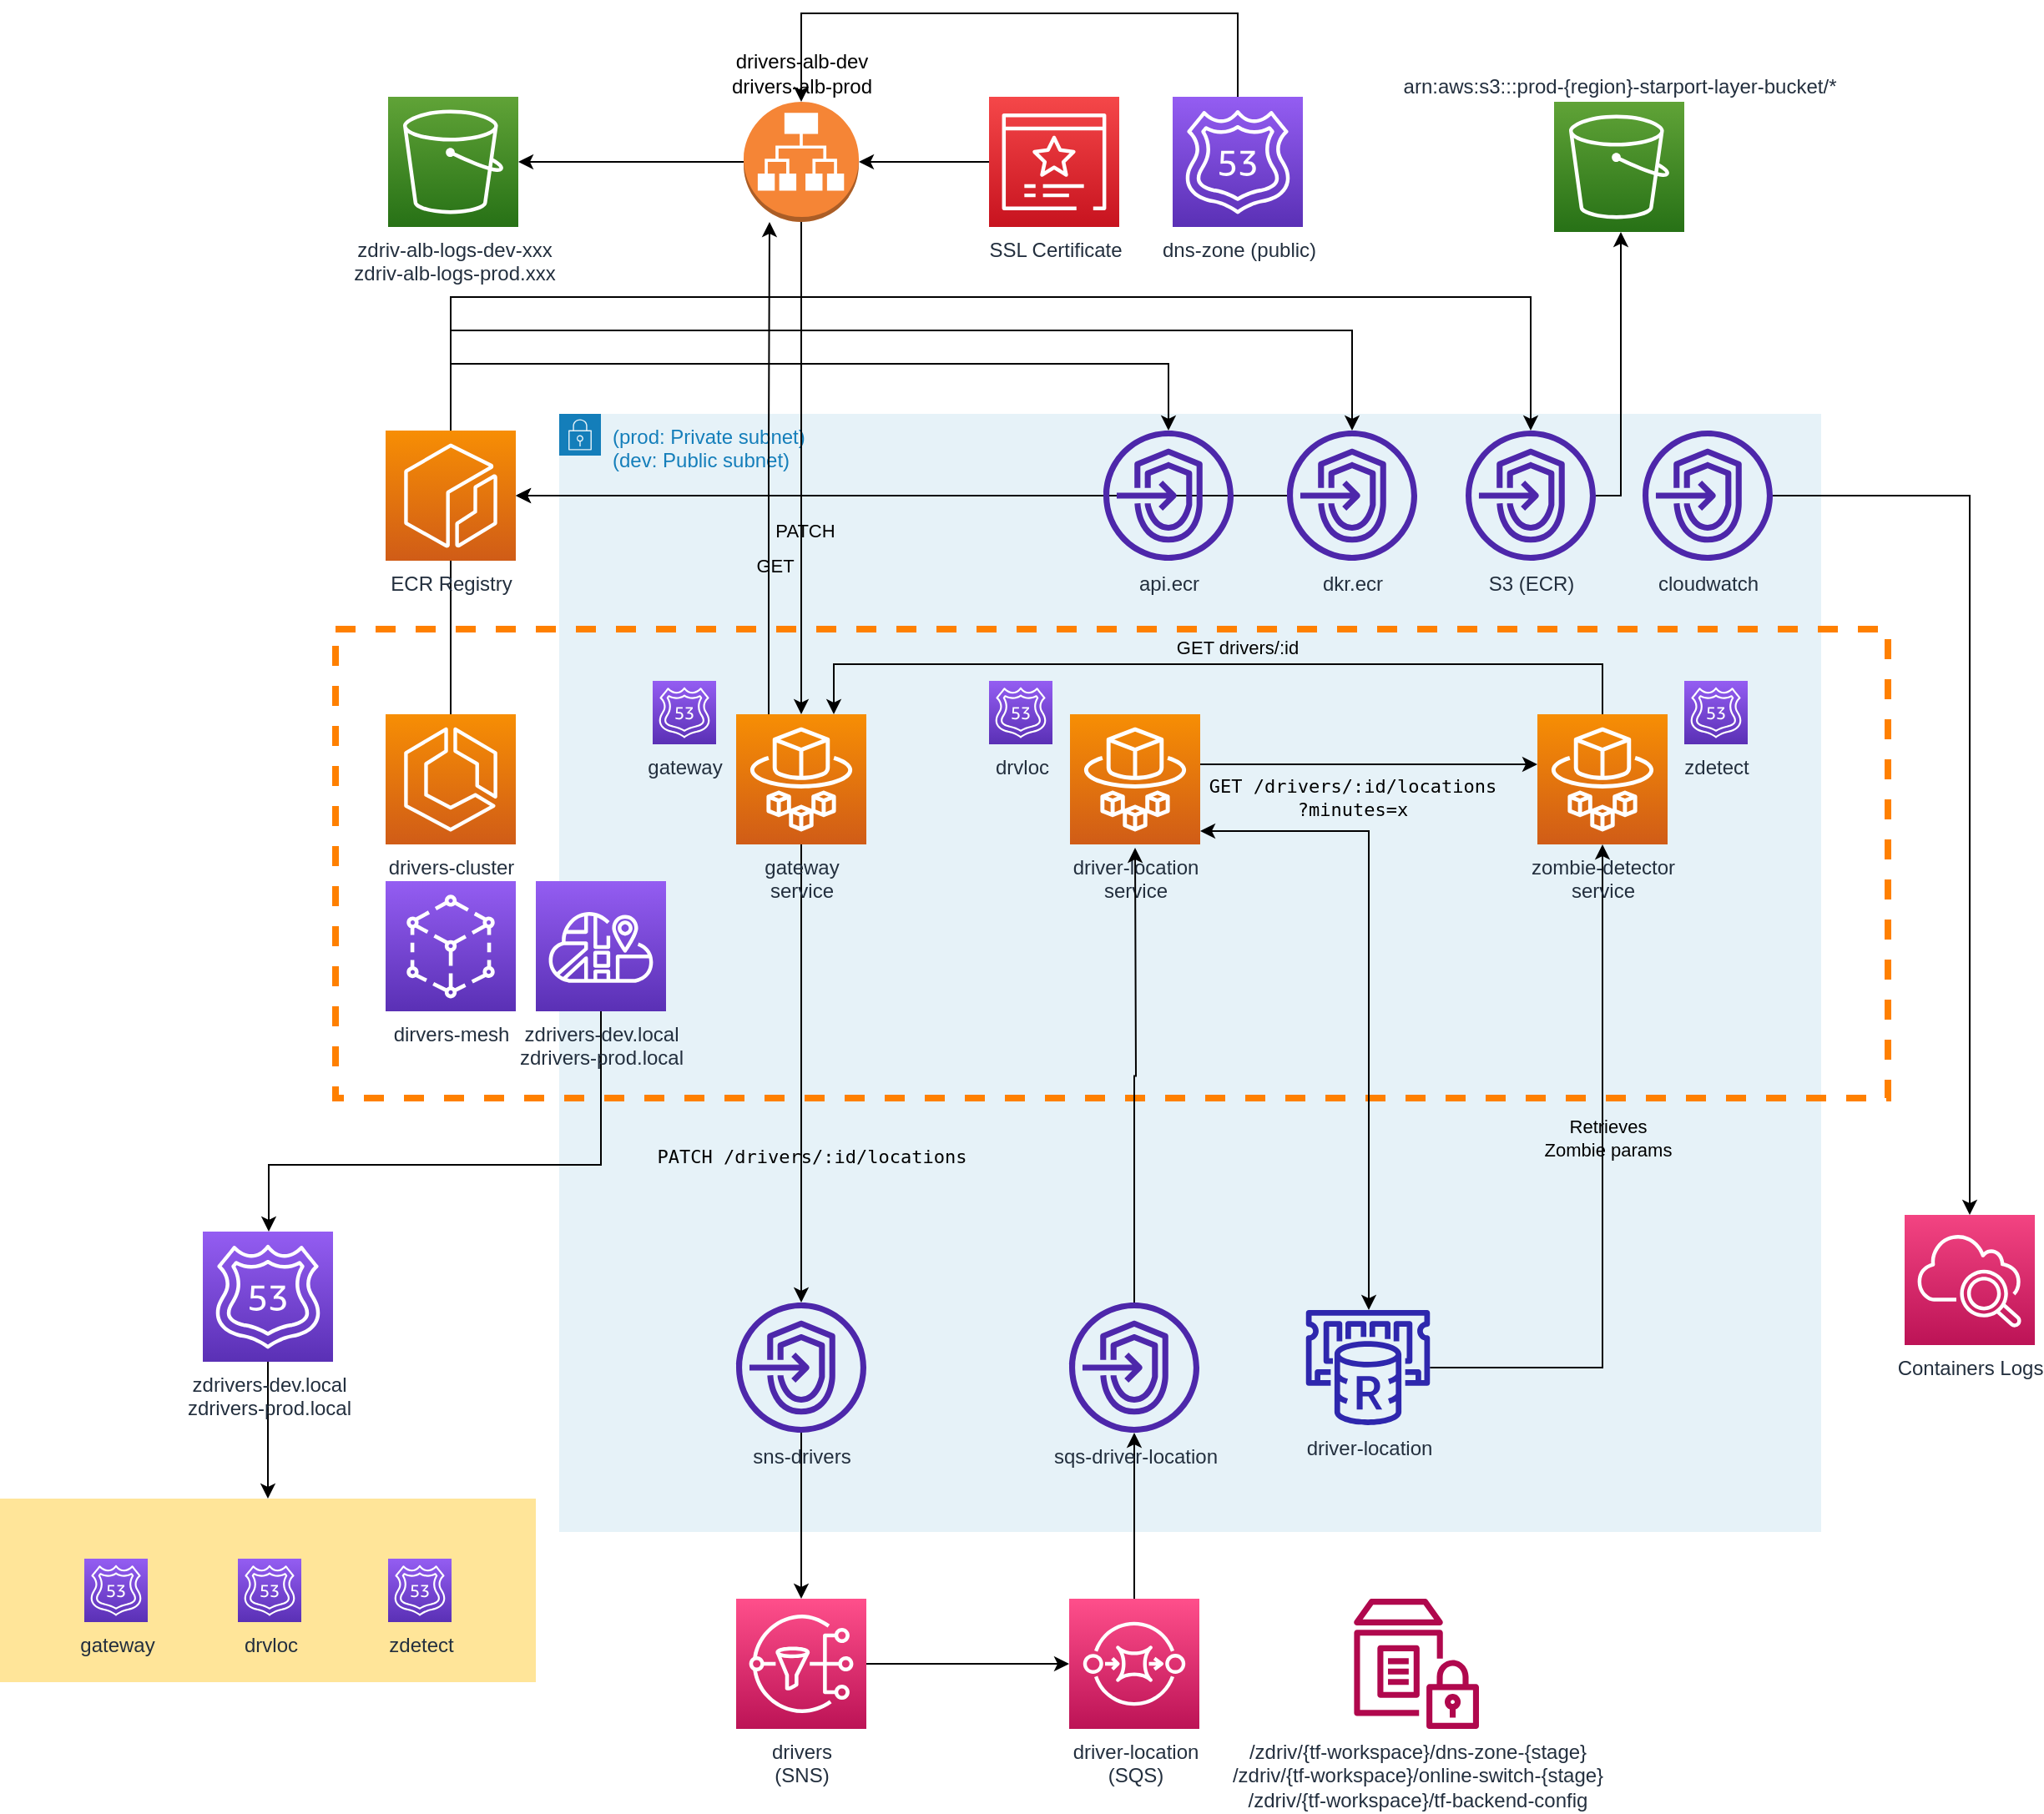 <mxfile version="16.5.2" type="device"><diagram id="cBBe7j1UqqxlNuXo7ruj" name="Page-1"><mxGraphModel dx="3773" dy="1152" grid="1" gridSize="10" guides="1" tooltips="1" connect="1" arrows="1" fold="1" page="1" pageScale="1" pageWidth="827" pageHeight="1169" math="0" shadow="0"><root><mxCell id="0"/><mxCell id="1" parent="0"/><mxCell id="MvslXoUY-L9SatfHniy5-2" value="&lt;div&gt;(prod: Private subnet)&lt;/div&gt;&lt;div&gt;(dev: Public subnet)&lt;br&gt;&lt;/div&gt;" style="points=[[0,0],[0.25,0],[0.5,0],[0.75,0],[1,0],[1,0.25],[1,0.5],[1,0.75],[1,1],[0.75,1],[0.5,1],[0.25,1],[0,1],[0,0.75],[0,0.5],[0,0.25]];outlineConnect=0;gradientColor=none;html=1;whiteSpace=wrap;fontSize=12;fontStyle=0;shape=mxgraph.aws4.group;grIcon=mxgraph.aws4.group_security_group;grStroke=0;strokeColor=#147EBA;fillColor=#E6F2F8;verticalAlign=top;align=left;spacingLeft=30;fontColor=#147EBA;dashed=0;" parent="1" vertex="1"><mxGeometry x="284" y="260" width="756" height="670" as="geometry"/></mxCell><mxCell id="MvslXoUY-L9SatfHniy5-25" value="" style="rounded=0;whiteSpace=wrap;html=1;labelBackgroundColor=none;fillColor=none;dashed=1;strokeWidth=4;strokeColor=#FF8000;" parent="1" vertex="1"><mxGeometry x="150" y="389" width="930" height="281" as="geometry"/></mxCell><mxCell id="MvslXoUY-L9SatfHniy5-21" style="edgeStyle=orthogonalEdgeStyle;rounded=0;orthogonalLoop=1;jettySize=auto;html=1;exitX=0.25;exitY=0;exitDx=0;exitDy=0;exitPerimeter=0;" parent="1" source="MvslXoUY-L9SatfHniy5-1" target="MvslXoUY-L9SatfHniy5-3" edge="1"><mxGeometry relative="1" as="geometry"><Array as="points"><mxPoint x="410" y="280"/><mxPoint x="410" y="280"/></Array></mxGeometry></mxCell><mxCell id="MvslXoUY-L9SatfHniy5-22" value="GET" style="edgeLabel;html=1;align=center;verticalAlign=middle;resizable=0;points=[];labelBackgroundColor=none;" parent="MvslXoUY-L9SatfHniy5-21" vertex="1" connectable="0"><mxGeometry x="-0.394" y="-2" relative="1" as="geometry"><mxPoint x="1" as="offset"/></mxGeometry></mxCell><mxCell id="MvslXoUY-L9SatfHniy5-32" style="edgeStyle=orthogonalEdgeStyle;rounded=0;orthogonalLoop=1;jettySize=auto;html=1;" parent="1" source="MvslXoUY-L9SatfHniy5-1" target="MvslXoUY-L9SatfHniy5-28" edge="1"><mxGeometry relative="1" as="geometry"/></mxCell><mxCell id="MvslXoUY-L9SatfHniy5-34" value="&lt;code&gt;PATCH /drivers/:id/locations&lt;/code&gt;" style="edgeLabel;html=1;align=center;verticalAlign=middle;resizable=0;points=[];labelBackgroundColor=none;" parent="MvslXoUY-L9SatfHniy5-32" vertex="1" connectable="0"><mxGeometry x="0.362" y="6" relative="1" as="geometry"><mxPoint as="offset"/></mxGeometry></mxCell><mxCell id="MvslXoUY-L9SatfHniy5-1" value="&lt;div&gt;gateway&lt;/div&gt;&lt;div&gt;service&lt;/div&gt;" style="sketch=0;points=[[0,0,0],[0.25,0,0],[0.5,0,0],[0.75,0,0],[1,0,0],[0,1,0],[0.25,1,0],[0.5,1,0],[0.75,1,0],[1,1,0],[0,0.25,0],[0,0.5,0],[0,0.75,0],[1,0.25,0],[1,0.5,0],[1,0.75,0]];outlineConnect=0;fontColor=#232F3E;gradientColor=#F78E04;gradientDirection=north;fillColor=#D05C17;strokeColor=#ffffff;dashed=0;verticalLabelPosition=bottom;verticalAlign=top;align=center;html=1;fontSize=12;fontStyle=0;aspect=fixed;shape=mxgraph.aws4.resourceIcon;resIcon=mxgraph.aws4.fargate;" parent="1" vertex="1"><mxGeometry x="390" y="440" width="78" height="78" as="geometry"/></mxCell><mxCell id="MvslXoUY-L9SatfHniy5-4" style="edgeStyle=orthogonalEdgeStyle;rounded=0;orthogonalLoop=1;jettySize=auto;html=1;" parent="1" source="MvslXoUY-L9SatfHniy5-3" target="MvslXoUY-L9SatfHniy5-1" edge="1"><mxGeometry relative="1" as="geometry"/></mxCell><mxCell id="MvslXoUY-L9SatfHniy5-20" value="PATCH" style="edgeLabel;html=1;align=center;verticalAlign=middle;resizable=0;points=[];labelBackgroundColor=none;" parent="MvslXoUY-L9SatfHniy5-4" vertex="1" connectable="0"><mxGeometry x="0.093" y="2" relative="1" as="geometry"><mxPoint y="24" as="offset"/></mxGeometry></mxCell><mxCell id="LmpFbbrTyO8h0H7NxMmt-20" style="edgeStyle=orthogonalEdgeStyle;rounded=0;orthogonalLoop=1;jettySize=auto;html=1;" parent="1" source="MvslXoUY-L9SatfHniy5-3" target="LmpFbbrTyO8h0H7NxMmt-3" edge="1"><mxGeometry relative="1" as="geometry"/></mxCell><mxCell id="MvslXoUY-L9SatfHniy5-3" value="&lt;div&gt;drivers-alb-dev&lt;/div&gt;&lt;div&gt;drivers-alb-prod&lt;br&gt;&lt;/div&gt;" style="outlineConnect=0;dashed=0;verticalLabelPosition=top;verticalAlign=bottom;align=center;html=1;shape=mxgraph.aws3.application_load_balancer;fillColor=#F58536;gradientColor=none;labelPosition=center;" parent="1" vertex="1"><mxGeometry x="394.5" y="73" width="69" height="72" as="geometry"/></mxCell><mxCell id="MvslXoUY-L9SatfHniy5-8" style="edgeStyle=orthogonalEdgeStyle;rounded=0;orthogonalLoop=1;jettySize=auto;html=1;" parent="1" source="MvslXoUY-L9SatfHniy5-5" target="MvslXoUY-L9SatfHniy5-7" edge="1"><mxGeometry relative="1" as="geometry"/></mxCell><mxCell id="MvslXoUY-L9SatfHniy5-5" value="&lt;div&gt;drivers&lt;/div&gt;&lt;div&gt;(SNS)&lt;br&gt;&lt;/div&gt;" style="sketch=0;points=[[0,0,0],[0.25,0,0],[0.5,0,0],[0.75,0,0],[1,0,0],[0,1,0],[0.25,1,0],[0.5,1,0],[0.75,1,0],[1,1,0],[0,0.25,0],[0,0.5,0],[0,0.75,0],[1,0.25,0],[1,0.5,0],[1,0.75,0]];outlineConnect=0;fontColor=#232F3E;gradientColor=#FF4F8B;gradientDirection=north;fillColor=#BC1356;strokeColor=#ffffff;dashed=0;verticalLabelPosition=bottom;verticalAlign=top;align=center;html=1;fontSize=12;fontStyle=0;aspect=fixed;shape=mxgraph.aws4.resourceIcon;resIcon=mxgraph.aws4.sns;" parent="1" vertex="1"><mxGeometry x="390" y="970" width="78" height="78" as="geometry"/></mxCell><mxCell id="MvslXoUY-L9SatfHniy5-12" style="edgeStyle=orthogonalEdgeStyle;rounded=0;orthogonalLoop=1;jettySize=auto;html=1;startArrow=classic;startFill=1;" parent="1" source="MvslXoUY-L9SatfHniy5-6" target="MvslXoUY-L9SatfHniy5-11" edge="1"><mxGeometry relative="1" as="geometry"><Array as="points"><mxPoint x="769" y="510"/></Array></mxGeometry></mxCell><mxCell id="LmpFbbrTyO8h0H7NxMmt-25" style="edgeStyle=orthogonalEdgeStyle;rounded=0;orthogonalLoop=1;jettySize=auto;html=1;" parent="1" source="MvslXoUY-L9SatfHniy5-6" target="MvslXoUY-L9SatfHniy5-13" edge="1"><mxGeometry relative="1" as="geometry"><Array as="points"><mxPoint x="760" y="470"/><mxPoint x="760" y="470"/></Array></mxGeometry></mxCell><mxCell id="LmpFbbrTyO8h0H7NxMmt-26" value="&lt;div&gt;&lt;span&gt;&lt;code&gt;GET /drivers/:id/locations&lt;/code&gt;&lt;/span&gt;&lt;/div&gt;&lt;div&gt;&lt;span&gt;&lt;code&gt;?minutes=x&lt;/code&gt;&lt;/span&gt;&lt;/div&gt;" style="edgeLabel;html=1;align=center;verticalAlign=middle;resizable=0;points=[];labelBackgroundColor=none;" parent="LmpFbbrTyO8h0H7NxMmt-25" vertex="1" connectable="0"><mxGeometry x="-0.455" y="1" relative="1" as="geometry"><mxPoint x="36" y="21" as="offset"/></mxGeometry></mxCell><mxCell id="MvslXoUY-L9SatfHniy5-6" value="&lt;div&gt;driver-location&lt;/div&gt;&lt;div&gt;service&lt;br&gt;&lt;/div&gt;" style="sketch=0;points=[[0,0,0],[0.25,0,0],[0.5,0,0],[0.75,0,0],[1,0,0],[0,1,0],[0.25,1,0],[0.5,1,0],[0.75,1,0],[1,1,0],[0,0.25,0],[0,0.5,0],[0,0.75,0],[1,0.25,0],[1,0.5,0],[1,0.75,0]];outlineConnect=0;fontColor=#232F3E;gradientColor=#F78E04;gradientDirection=north;fillColor=#D05C17;strokeColor=#ffffff;dashed=0;verticalLabelPosition=bottom;verticalAlign=top;align=center;html=1;fontSize=12;fontStyle=0;aspect=fixed;shape=mxgraph.aws4.resourceIcon;resIcon=mxgraph.aws4.fargate;" parent="1" vertex="1"><mxGeometry x="590" y="440" width="78" height="78" as="geometry"/></mxCell><mxCell id="MvslXoUY-L9SatfHniy5-9" style="edgeStyle=orthogonalEdgeStyle;rounded=0;orthogonalLoop=1;jettySize=auto;html=1;startArrow=none;" parent="1" source="MvslXoUY-L9SatfHniy5-29" edge="1"><mxGeometry relative="1" as="geometry"><mxPoint x="629" y="520" as="targetPoint"/></mxGeometry></mxCell><mxCell id="MvslXoUY-L9SatfHniy5-31" style="edgeStyle=orthogonalEdgeStyle;rounded=0;orthogonalLoop=1;jettySize=auto;html=1;" parent="1" source="MvslXoUY-L9SatfHniy5-7" target="MvslXoUY-L9SatfHniy5-29" edge="1"><mxGeometry relative="1" as="geometry"/></mxCell><mxCell id="MvslXoUY-L9SatfHniy5-7" value="&lt;div&gt;driver-location&lt;/div&gt;&lt;div&gt;(SQS)&lt;/div&gt;" style="sketch=0;points=[[0,0,0],[0.25,0,0],[0.5,0,0],[0.75,0,0],[1,0,0],[0,1,0],[0.25,1,0],[0.5,1,0],[0.75,1,0],[1,1,0],[0,0.25,0],[0,0.5,0],[0,0.75,0],[1,0.25,0],[1,0.5,0],[1,0.75,0]];outlineConnect=0;fontColor=#232F3E;gradientColor=#FF4F8B;gradientDirection=north;fillColor=#BC1356;strokeColor=#ffffff;dashed=0;verticalLabelPosition=bottom;verticalAlign=top;align=center;html=1;fontSize=12;fontStyle=0;aspect=fixed;shape=mxgraph.aws4.resourceIcon;resIcon=mxgraph.aws4.sqs;" parent="1" vertex="1"><mxGeometry x="589.5" y="970" width="78" height="78" as="geometry"/></mxCell><mxCell id="MvslXoUY-L9SatfHniy5-14" style="edgeStyle=orthogonalEdgeStyle;rounded=0;orthogonalLoop=1;jettySize=auto;html=1;" parent="1" source="MvslXoUY-L9SatfHniy5-11" target="MvslXoUY-L9SatfHniy5-13" edge="1"><mxGeometry relative="1" as="geometry"/></mxCell><mxCell id="LmpFbbrTyO8h0H7NxMmt-27" value="&lt;div&gt;Retrieves&lt;/div&gt;&lt;div&gt;Zombie params&lt;br&gt;&lt;/div&gt;" style="edgeLabel;html=1;align=center;verticalAlign=middle;resizable=0;points=[];labelBackgroundColor=none;" parent="MvslXoUY-L9SatfHniy5-14" vertex="1" connectable="0"><mxGeometry x="0.156" y="-3" relative="1" as="geometry"><mxPoint as="offset"/></mxGeometry></mxCell><mxCell id="MvslXoUY-L9SatfHniy5-11" value="driver-location" style="sketch=0;outlineConnect=0;fontColor=#232F3E;gradientColor=none;fillColor=#2E27AD;strokeColor=none;dashed=0;verticalLabelPosition=bottom;verticalAlign=top;align=center;html=1;fontSize=12;fontStyle=0;aspect=fixed;pointerEvents=1;shape=mxgraph.aws4.elasticache_for_redis;" parent="1" vertex="1"><mxGeometry x="729.5" y="797" width="78" height="69" as="geometry"/></mxCell><mxCell id="MvslXoUY-L9SatfHniy5-18" style="edgeStyle=orthogonalEdgeStyle;rounded=0;orthogonalLoop=1;jettySize=auto;html=1;entryX=0.75;entryY=0;entryDx=0;entryDy=0;entryPerimeter=0;" parent="1" source="MvslXoUY-L9SatfHniy5-13" target="MvslXoUY-L9SatfHniy5-1" edge="1"><mxGeometry relative="1" as="geometry"><Array as="points"><mxPoint x="909" y="410"/><mxPoint x="449" y="410"/></Array></mxGeometry></mxCell><mxCell id="MvslXoUY-L9SatfHniy5-19" value="GET drivers/:id" style="edgeLabel;html=1;align=center;verticalAlign=middle;resizable=0;points=[];labelBackgroundColor=none;" parent="MvslXoUY-L9SatfHniy5-18" vertex="1" connectable="0"><mxGeometry x="-0.389" y="-2" relative="1" as="geometry"><mxPoint x="-90" y="-8" as="offset"/></mxGeometry></mxCell><mxCell id="MvslXoUY-L9SatfHniy5-13" value="&lt;div&gt;zombie-detector&lt;/div&gt;&lt;div&gt;service&lt;br&gt;&lt;/div&gt;" style="sketch=0;points=[[0,0,0],[0.25,0,0],[0.5,0,0],[0.75,0,0],[1,0,0],[0,1,0],[0.25,1,0],[0.5,1,0],[0.75,1,0],[1,1,0],[0,0.25,0],[0,0.5,0],[0,0.75,0],[1,0.25,0],[1,0.5,0],[1,0.75,0]];outlineConnect=0;fontColor=#232F3E;gradientColor=#F78E04;gradientDirection=north;fillColor=#D05C17;strokeColor=#ffffff;dashed=0;verticalLabelPosition=bottom;verticalAlign=top;align=center;html=1;fontSize=12;fontStyle=0;aspect=fixed;shape=mxgraph.aws4.resourceIcon;resIcon=mxgraph.aws4.fargate;" parent="1" vertex="1"><mxGeometry x="870" y="440" width="78" height="78" as="geometry"/></mxCell><mxCell id="MvslXoUY-L9SatfHniy5-23" value="dirvers-mesh" style="sketch=0;points=[[0,0,0],[0.25,0,0],[0.5,0,0],[0.75,0,0],[1,0,0],[0,1,0],[0.25,1,0],[0.5,1,0],[0.75,1,0],[1,1,0],[0,0.25,0],[0,0.5,0],[0,0.75,0],[1,0.25,0],[1,0.5,0],[1,0.75,0]];outlineConnect=0;fontColor=#232F3E;gradientColor=#945DF2;gradientDirection=north;fillColor=#5A30B5;strokeColor=#ffffff;dashed=0;verticalLabelPosition=bottom;verticalAlign=top;align=center;html=1;fontSize=12;fontStyle=0;aspect=fixed;shape=mxgraph.aws4.resourceIcon;resIcon=mxgraph.aws4.app_mesh;labelBackgroundColor=none;" parent="1" vertex="1"><mxGeometry x="180" y="540" width="78" height="78" as="geometry"/></mxCell><mxCell id="LmpFbbrTyO8h0H7NxMmt-15" style="edgeStyle=orthogonalEdgeStyle;rounded=0;orthogonalLoop=1;jettySize=auto;html=1;" parent="1" source="MvslXoUY-L9SatfHniy5-24" target="LmpFbbrTyO8h0H7NxMmt-4" edge="1"><mxGeometry relative="1" as="geometry"><Array as="points"><mxPoint x="219" y="190"/><mxPoint x="866" y="190"/></Array></mxGeometry></mxCell><mxCell id="LmpFbbrTyO8h0H7NxMmt-16" style="edgeStyle=orthogonalEdgeStyle;rounded=0;orthogonalLoop=1;jettySize=auto;html=1;" parent="1" source="MvslXoUY-L9SatfHniy5-24" target="LmpFbbrTyO8h0H7NxMmt-5" edge="1"><mxGeometry relative="1" as="geometry"><Array as="points"><mxPoint x="219" y="210"/><mxPoint x="759" y="210"/></Array></mxGeometry></mxCell><mxCell id="LmpFbbrTyO8h0H7NxMmt-17" style="edgeStyle=orthogonalEdgeStyle;rounded=0;orthogonalLoop=1;jettySize=auto;html=1;" parent="1" source="MvslXoUY-L9SatfHniy5-24" target="LmpFbbrTyO8h0H7NxMmt-6" edge="1"><mxGeometry relative="1" as="geometry"><Array as="points"><mxPoint x="219" y="230"/><mxPoint x="649" y="230"/></Array></mxGeometry></mxCell><mxCell id="MvslXoUY-L9SatfHniy5-24" value="drivers-cluster" style="sketch=0;points=[[0,0,0],[0.25,0,0],[0.5,0,0],[0.75,0,0],[1,0,0],[0,1,0],[0.25,1,0],[0.5,1,0],[0.75,1,0],[1,1,0],[0,0.25,0],[0,0.5,0],[0,0.75,0],[1,0.25,0],[1,0.5,0],[1,0.75,0]];outlineConnect=0;fontColor=#232F3E;gradientColor=#F78E04;gradientDirection=north;fillColor=#D05C17;strokeColor=#ffffff;dashed=0;verticalLabelPosition=bottom;verticalAlign=top;align=center;html=1;fontSize=12;fontStyle=0;aspect=fixed;shape=mxgraph.aws4.resourceIcon;resIcon=mxgraph.aws4.ecs;labelBackgroundColor=none;" parent="1" vertex="1"><mxGeometry x="180" y="440" width="78" height="78" as="geometry"/></mxCell><mxCell id="MvslXoUY-L9SatfHniy5-27" style="edgeStyle=orthogonalEdgeStyle;rounded=0;orthogonalLoop=1;jettySize=auto;html=1;" parent="1" source="MvslXoUY-L9SatfHniy5-26" target="MvslXoUY-L9SatfHniy5-3" edge="1"><mxGeometry relative="1" as="geometry"/></mxCell><mxCell id="MvslXoUY-L9SatfHniy5-26" value="SSL Certificate" style="sketch=0;points=[[0,0,0],[0.25,0,0],[0.5,0,0],[0.75,0,0],[1,0,0],[0,1,0],[0.25,1,0],[0.5,1,0],[0.75,1,0],[1,1,0],[0,0.25,0],[0,0.5,0],[0,0.75,0],[1,0.25,0],[1,0.5,0],[1,0.75,0]];outlineConnect=0;fontColor=#232F3E;gradientColor=#F54749;gradientDirection=north;fillColor=#C7131F;strokeColor=#ffffff;dashed=0;verticalLabelPosition=bottom;verticalAlign=top;align=center;html=1;fontSize=12;fontStyle=0;aspect=fixed;shape=mxgraph.aws4.resourceIcon;resIcon=mxgraph.aws4.certificate_manager_3;labelBackgroundColor=none;" parent="1" vertex="1"><mxGeometry x="541.5" y="70" width="78" height="78" as="geometry"/></mxCell><mxCell id="MvslXoUY-L9SatfHniy5-33" style="edgeStyle=orthogonalEdgeStyle;rounded=0;orthogonalLoop=1;jettySize=auto;html=1;" parent="1" source="MvslXoUY-L9SatfHniy5-28" target="MvslXoUY-L9SatfHniy5-5" edge="1"><mxGeometry relative="1" as="geometry"/></mxCell><mxCell id="MvslXoUY-L9SatfHniy5-28" value="sns-drivers" style="sketch=0;outlineConnect=0;fontColor=#232F3E;gradientColor=none;fillColor=#4D27AA;strokeColor=none;dashed=0;verticalLabelPosition=bottom;verticalAlign=top;align=center;html=1;fontSize=12;fontStyle=0;aspect=fixed;pointerEvents=1;shape=mxgraph.aws4.endpoints;labelBackgroundColor=none;" parent="1" vertex="1"><mxGeometry x="390" y="792.5" width="78" height="78" as="geometry"/></mxCell><mxCell id="MvslXoUY-L9SatfHniy5-29" value="sqs-driver-location" style="sketch=0;outlineConnect=0;fontColor=#232F3E;gradientColor=none;fillColor=#4D27AA;strokeColor=none;dashed=0;verticalLabelPosition=bottom;verticalAlign=top;align=center;html=1;fontSize=12;fontStyle=0;aspect=fixed;pointerEvents=1;shape=mxgraph.aws4.endpoints;labelBackgroundColor=none;" parent="1" vertex="1"><mxGeometry x="589.5" y="792.5" width="78" height="78" as="geometry"/></mxCell><mxCell id="MvslXoUY-L9SatfHniy5-35" value="&lt;div&gt;ECR Registry&lt;/div&gt;" style="sketch=0;points=[[0,0,0],[0.25,0,0],[0.5,0,0],[0.75,0,0],[1,0,0],[0,1,0],[0.25,1,0],[0.5,1,0],[0.75,1,0],[1,1,0],[0,0.25,0],[0,0.5,0],[0,0.75,0],[1,0.25,0],[1,0.5,0],[1,0.75,0]];outlineConnect=0;fontColor=#232F3E;gradientColor=#F78E04;gradientDirection=north;fillColor=#D05C17;strokeColor=#ffffff;dashed=0;verticalLabelPosition=bottom;verticalAlign=top;align=center;html=1;fontSize=12;fontStyle=0;aspect=fixed;shape=mxgraph.aws4.resourceIcon;resIcon=mxgraph.aws4.ecr;labelBackgroundColor=none;" parent="1" vertex="1"><mxGeometry x="180" y="270" width="78" height="78" as="geometry"/></mxCell><mxCell id="74TEFoagANoKvG5BZZ6L-15" style="edgeStyle=orthogonalEdgeStyle;rounded=0;orthogonalLoop=1;jettySize=auto;html=1;" parent="1" source="dIhcM2FdDQoO1qU3QEw2-1" target="74TEFoagANoKvG5BZZ6L-8" edge="1"><mxGeometry relative="1" as="geometry"><Array as="points"><mxPoint x="309" y="710"/><mxPoint x="110" y="710"/></Array></mxGeometry></mxCell><mxCell id="dIhcM2FdDQoO1qU3QEw2-1" value="&lt;div&gt;zdrivers-dev.local&lt;/div&gt;&lt;div&gt;zdrivers-prod.local&lt;/div&gt;" style="sketch=0;points=[[0,0,0],[0.25,0,0],[0.5,0,0],[0.75,0,0],[1,0,0],[0,1,0],[0.25,1,0],[0.5,1,0],[0.75,1,0],[1,1,0],[0,0.25,0],[0,0.5,0],[0,0.75,0],[1,0.25,0],[1,0.5,0],[1,0.75,0]];outlineConnect=0;fontColor=#232F3E;gradientColor=#945DF2;gradientDirection=north;fillColor=#5A30B5;strokeColor=#ffffff;dashed=0;verticalLabelPosition=bottom;verticalAlign=top;align=center;html=1;fontSize=12;fontStyle=0;aspect=fixed;shape=mxgraph.aws4.resourceIcon;resIcon=mxgraph.aws4.cloud_map;" parent="1" vertex="1"><mxGeometry x="270" y="540" width="78" height="78" as="geometry"/></mxCell><mxCell id="74TEFoagANoKvG5BZZ6L-1" value="gateway" style="sketch=0;points=[[0,0,0],[0.25,0,0],[0.5,0,0],[0.75,0,0],[1,0,0],[0,1,0],[0.25,1,0],[0.5,1,0],[0.75,1,0],[1,1,0],[0,0.25,0],[0,0.5,0],[0,0.75,0],[1,0.25,0],[1,0.5,0],[1,0.75,0]];outlineConnect=0;fontColor=#232F3E;gradientColor=#945DF2;gradientDirection=north;fillColor=#5A30B5;strokeColor=#ffffff;dashed=0;verticalLabelPosition=bottom;verticalAlign=top;align=center;html=1;fontSize=12;fontStyle=0;aspect=fixed;shape=mxgraph.aws4.resourceIcon;resIcon=mxgraph.aws4.route_53;" parent="1" vertex="1"><mxGeometry x="340" y="420" width="38" height="38" as="geometry"/></mxCell><mxCell id="74TEFoagANoKvG5BZZ6L-2" value="drvloc" style="sketch=0;points=[[0,0,0],[0.25,0,0],[0.5,0,0],[0.75,0,0],[1,0,0],[0,1,0],[0.25,1,0],[0.5,1,0],[0.75,1,0],[1,1,0],[0,0.25,0],[0,0.5,0],[0,0.75,0],[1,0.25,0],[1,0.5,0],[1,0.75,0]];outlineConnect=0;fontColor=#232F3E;gradientColor=#945DF2;gradientDirection=north;fillColor=#5A30B5;strokeColor=#ffffff;dashed=0;verticalLabelPosition=bottom;verticalAlign=top;align=center;html=1;fontSize=12;fontStyle=0;aspect=fixed;shape=mxgraph.aws4.resourceIcon;resIcon=mxgraph.aws4.route_53;" parent="1" vertex="1"><mxGeometry x="541.5" y="420" width="38" height="38" as="geometry"/></mxCell><mxCell id="74TEFoagANoKvG5BZZ6L-3" value="zdetect" style="sketch=0;points=[[0,0,0],[0.25,0,0],[0.5,0,0],[0.75,0,0],[1,0,0],[0,1,0],[0.25,1,0],[0.5,1,0],[0.75,1,0],[1,1,0],[0,0.25,0],[0,0.5,0],[0,0.75,0],[1,0.25,0],[1,0.5,0],[1,0.75,0]];outlineConnect=0;fontColor=#232F3E;gradientColor=#945DF2;gradientDirection=north;fillColor=#5A30B5;strokeColor=#ffffff;dashed=0;verticalLabelPosition=bottom;verticalAlign=top;align=center;html=1;fontSize=12;fontStyle=0;aspect=fixed;shape=mxgraph.aws4.resourceIcon;resIcon=mxgraph.aws4.route_53;" parent="1" vertex="1"><mxGeometry x="958" y="420" width="38" height="38" as="geometry"/></mxCell><mxCell id="74TEFoagANoKvG5BZZ6L-11" style="edgeStyle=orthogonalEdgeStyle;rounded=0;orthogonalLoop=1;jettySize=auto;html=1;" parent="1" source="74TEFoagANoKvG5BZZ6L-8" target="74TEFoagANoKvG5BZZ6L-10" edge="1"><mxGeometry relative="1" as="geometry"/></mxCell><mxCell id="74TEFoagANoKvG5BZZ6L-8" value="&lt;div&gt;zdrivers-dev.local&lt;/div&gt;&lt;div&gt;zdrivers-prod.local&lt;/div&gt;" style="sketch=0;points=[[0,0,0],[0.25,0,0],[0.5,0,0],[0.75,0,0],[1,0,0],[0,1,0],[0.25,1,0],[0.5,1,0],[0.75,1,0],[1,1,0],[0,0.25,0],[0,0.5,0],[0,0.75,0],[1,0.25,0],[1,0.5,0],[1,0.75,0]];outlineConnect=0;fontColor=#232F3E;gradientColor=#945DF2;gradientDirection=north;fillColor=#5A30B5;strokeColor=#ffffff;dashed=0;verticalLabelPosition=bottom;verticalAlign=top;align=center;html=1;fontSize=12;fontStyle=0;aspect=fixed;shape=mxgraph.aws4.resourceIcon;resIcon=mxgraph.aws4.route_53;" parent="1" vertex="1"><mxGeometry x="70.5" y="750" width="78" height="78" as="geometry"/></mxCell><mxCell id="74TEFoagANoKvG5BZZ6L-10" value="" style="rounded=0;whiteSpace=wrap;html=1;fillColor=#FFE599;strokeColor=none;" parent="1" vertex="1"><mxGeometry x="-51" y="910" width="321" height="110" as="geometry"/></mxCell><mxCell id="74TEFoagANoKvG5BZZ6L-12" value="gateway" style="sketch=0;points=[[0,0,0],[0.25,0,0],[0.5,0,0],[0.75,0,0],[1,0,0],[0,1,0],[0.25,1,0],[0.5,1,0],[0.75,1,0],[1,1,0],[0,0.25,0],[0,0.5,0],[0,0.75,0],[1,0.25,0],[1,0.5,0],[1,0.75,0]];outlineConnect=0;fontColor=#232F3E;gradientColor=#945DF2;gradientDirection=north;fillColor=#5A30B5;strokeColor=#ffffff;dashed=0;verticalLabelPosition=bottom;verticalAlign=top;align=center;html=1;fontSize=12;fontStyle=0;aspect=fixed;shape=mxgraph.aws4.resourceIcon;resIcon=mxgraph.aws4.route_53;" parent="1" vertex="1"><mxGeometry x="-0.5" y="946" width="38" height="38" as="geometry"/></mxCell><mxCell id="74TEFoagANoKvG5BZZ6L-13" value="drvloc" style="sketch=0;points=[[0,0,0],[0.25,0,0],[0.5,0,0],[0.75,0,0],[1,0,0],[0,1,0],[0.25,1,0],[0.5,1,0],[0.75,1,0],[1,1,0],[0,0.25,0],[0,0.5,0],[0,0.75,0],[1,0.25,0],[1,0.5,0],[1,0.75,0]];outlineConnect=0;fontColor=#232F3E;gradientColor=#945DF2;gradientDirection=north;fillColor=#5A30B5;strokeColor=#ffffff;dashed=0;verticalLabelPosition=bottom;verticalAlign=top;align=center;html=1;fontSize=12;fontStyle=0;aspect=fixed;shape=mxgraph.aws4.resourceIcon;resIcon=mxgraph.aws4.route_53;" parent="1" vertex="1"><mxGeometry x="91.5" y="946" width="38" height="38" as="geometry"/></mxCell><mxCell id="74TEFoagANoKvG5BZZ6L-14" value="zdetect" style="sketch=0;points=[[0,0,0],[0.25,0,0],[0.5,0,0],[0.75,0,0],[1,0,0],[0,1,0],[0.25,1,0],[0.5,1,0],[0.75,1,0],[1,1,0],[0,0.25,0],[0,0.5,0],[0,0.75,0],[1,0.25,0],[1,0.5,0],[1,0.75,0]];outlineConnect=0;fontColor=#232F3E;gradientColor=#945DF2;gradientDirection=north;fillColor=#5A30B5;strokeColor=#ffffff;dashed=0;verticalLabelPosition=bottom;verticalAlign=top;align=center;html=1;fontSize=12;fontStyle=0;aspect=fixed;shape=mxgraph.aws4.resourceIcon;resIcon=mxgraph.aws4.route_53;" parent="1" vertex="1"><mxGeometry x="181.5" y="946" width="38" height="38" as="geometry"/></mxCell><mxCell id="LmpFbbrTyO8h0H7NxMmt-2" value="Containers Logs" style="sketch=0;points=[[0,0,0],[0.25,0,0],[0.5,0,0],[0.75,0,0],[1,0,0],[0,1,0],[0.25,1,0],[0.5,1,0],[0.75,1,0],[1,1,0],[0,0.25,0],[0,0.5,0],[0,0.75,0],[1,0.25,0],[1,0.5,0],[1,0.75,0]];points=[[0,0,0],[0.25,0,0],[0.5,0,0],[0.75,0,0],[1,0,0],[0,1,0],[0.25,1,0],[0.5,1,0],[0.75,1,0],[1,1,0],[0,0.25,0],[0,0.5,0],[0,0.75,0],[1,0.25,0],[1,0.5,0],[1,0.75,0]];outlineConnect=0;fontColor=#232F3E;gradientColor=#F34482;gradientDirection=north;fillColor=#BC1356;strokeColor=#ffffff;dashed=0;verticalLabelPosition=bottom;verticalAlign=top;align=center;html=1;fontSize=12;fontStyle=0;aspect=fixed;shape=mxgraph.aws4.resourceIcon;resIcon=mxgraph.aws4.cloudwatch_2;" parent="1" vertex="1"><mxGeometry x="1090" y="740" width="78" height="78" as="geometry"/></mxCell><mxCell id="LmpFbbrTyO8h0H7NxMmt-3" value="&lt;div&gt;zdriv-alb-logs-dev-xxx&lt;/div&gt;&lt;div&gt;zdriv-alb-logs-prod.xxx&lt;br&gt;&lt;/div&gt;" style="sketch=0;points=[[0,0,0],[0.25,0,0],[0.5,0,0],[0.75,0,0],[1,0,0],[0,1,0],[0.25,1,0],[0.5,1,0],[0.75,1,0],[1,1,0],[0,0.25,0],[0,0.5,0],[0,0.75,0],[1,0.25,0],[1,0.5,0],[1,0.75,0]];outlineConnect=0;fontColor=#232F3E;gradientColor=#60A337;gradientDirection=north;fillColor=#277116;strokeColor=#ffffff;dashed=0;verticalLabelPosition=bottom;verticalAlign=top;align=center;html=1;fontSize=12;fontStyle=0;aspect=fixed;shape=mxgraph.aws4.resourceIcon;resIcon=mxgraph.aws4.s3;" parent="1" vertex="1"><mxGeometry x="181.5" y="70" width="78" height="78" as="geometry"/></mxCell><mxCell id="LmpFbbrTyO8h0H7NxMmt-23" style="edgeStyle=orthogonalEdgeStyle;rounded=0;orthogonalLoop=1;jettySize=auto;html=1;" parent="1" source="LmpFbbrTyO8h0H7NxMmt-4" target="LmpFbbrTyO8h0H7NxMmt-21" edge="1"><mxGeometry relative="1" as="geometry"><Array as="points"><mxPoint x="920" y="309"/></Array></mxGeometry></mxCell><mxCell id="LmpFbbrTyO8h0H7NxMmt-4" value="S3 (ECR)" style="sketch=0;outlineConnect=0;fontColor=#232F3E;gradientColor=none;fillColor=#4D27AA;strokeColor=none;dashed=0;verticalLabelPosition=bottom;verticalAlign=top;align=center;html=1;fontSize=12;fontStyle=0;aspect=fixed;pointerEvents=1;shape=mxgraph.aws4.endpoints;" parent="1" vertex="1"><mxGeometry x="827" y="270" width="78" height="78" as="geometry"/></mxCell><mxCell id="LmpFbbrTyO8h0H7NxMmt-19" style="edgeStyle=orthogonalEdgeStyle;rounded=0;orthogonalLoop=1;jettySize=auto;html=1;entryX=1;entryY=0.5;entryDx=0;entryDy=0;entryPerimeter=0;" parent="1" source="LmpFbbrTyO8h0H7NxMmt-5" target="MvslXoUY-L9SatfHniy5-35" edge="1"><mxGeometry relative="1" as="geometry"/></mxCell><mxCell id="LmpFbbrTyO8h0H7NxMmt-5" value="dkr.ecr" style="sketch=0;outlineConnect=0;fontColor=#232F3E;gradientColor=none;fillColor=#4D27AA;strokeColor=none;dashed=0;verticalLabelPosition=bottom;verticalAlign=top;align=center;html=1;fontSize=12;fontStyle=0;aspect=fixed;pointerEvents=1;shape=mxgraph.aws4.endpoints;" parent="1" vertex="1"><mxGeometry x="720" y="270" width="78" height="78" as="geometry"/></mxCell><mxCell id="LmpFbbrTyO8h0H7NxMmt-18" style="edgeStyle=orthogonalEdgeStyle;rounded=0;orthogonalLoop=1;jettySize=auto;html=1;" parent="1" source="LmpFbbrTyO8h0H7NxMmt-6" target="MvslXoUY-L9SatfHniy5-35" edge="1"><mxGeometry relative="1" as="geometry"/></mxCell><mxCell id="LmpFbbrTyO8h0H7NxMmt-6" value="api.ecr" style="sketch=0;outlineConnect=0;fontColor=#232F3E;gradientColor=none;fillColor=#4D27AA;strokeColor=none;dashed=0;verticalLabelPosition=bottom;verticalAlign=top;align=center;html=1;fontSize=12;fontStyle=0;aspect=fixed;pointerEvents=1;shape=mxgraph.aws4.endpoints;" parent="1" vertex="1"><mxGeometry x="610" y="270" width="78" height="78" as="geometry"/></mxCell><mxCell id="LmpFbbrTyO8h0H7NxMmt-10" style="edgeStyle=orthogonalEdgeStyle;rounded=0;orthogonalLoop=1;jettySize=auto;html=1;" parent="1" source="LmpFbbrTyO8h0H7NxMmt-7" target="LmpFbbrTyO8h0H7NxMmt-2" edge="1"><mxGeometry relative="1" as="geometry"><Array as="points"><mxPoint x="1129" y="309"/></Array></mxGeometry></mxCell><mxCell id="LmpFbbrTyO8h0H7NxMmt-7" value="cloudwatch" style="sketch=0;outlineConnect=0;fontColor=#232F3E;gradientColor=none;fillColor=#4D27AA;strokeColor=none;dashed=0;verticalLabelPosition=bottom;verticalAlign=top;align=center;html=1;fontSize=12;fontStyle=0;aspect=fixed;pointerEvents=1;shape=mxgraph.aws4.endpoints;" parent="1" vertex="1"><mxGeometry x="933" y="270" width="78" height="78" as="geometry"/></mxCell><mxCell id="LmpFbbrTyO8h0H7NxMmt-21" value="arn:aws:s3:::prod-{region}-starport-layer-bucket/*" style="sketch=0;points=[[0,0,0],[0.25,0,0],[0.5,0,0],[0.75,0,0],[1,0,0],[0,1,0],[0.25,1,0],[0.5,1,0],[0.75,1,0],[1,1,0],[0,0.25,0],[0,0.5,0],[0,0.75,0],[1,0.25,0],[1,0.5,0],[1,0.75,0]];outlineConnect=0;fontColor=#232F3E;gradientColor=#60A337;gradientDirection=north;fillColor=#277116;strokeColor=#ffffff;dashed=0;verticalLabelPosition=top;verticalAlign=bottom;align=center;html=1;fontSize=12;fontStyle=0;aspect=fixed;shape=mxgraph.aws4.resourceIcon;resIcon=mxgraph.aws4.s3;labelPosition=center;" parent="1" vertex="1"><mxGeometry x="880" y="73" width="78" height="78" as="geometry"/></mxCell><mxCell id="LmpFbbrTyO8h0H7NxMmt-28" value="&lt;div&gt;/zdriv/{tf-workspace}/dns-zone-{stage}&lt;/div&gt;&lt;div&gt;/zdriv/{tf-workspace}/online-switch-{stage}&lt;/div&gt;&lt;div&gt;/zdriv/{tf-workspace}/tf-backend-config&lt;br&gt;&lt;/div&gt;" style="sketch=0;outlineConnect=0;fontColor=#232F3E;gradientColor=none;fillColor=#B0084D;strokeColor=none;dashed=0;verticalLabelPosition=bottom;verticalAlign=top;align=center;html=1;fontSize=12;fontStyle=0;aspect=fixed;pointerEvents=1;shape=mxgraph.aws4.parameter_store;labelBackgroundColor=none;" parent="1" vertex="1"><mxGeometry x="760" y="970" width="75" height="78" as="geometry"/></mxCell><mxCell id="LbiHaIlJQfYAP720Sz_K-3" style="edgeStyle=orthogonalEdgeStyle;rounded=0;orthogonalLoop=1;jettySize=auto;html=1;entryX=0.5;entryY=0;entryDx=0;entryDy=0;entryPerimeter=0;" edge="1" parent="1" source="LbiHaIlJQfYAP720Sz_K-1" target="MvslXoUY-L9SatfHniy5-3"><mxGeometry relative="1" as="geometry"><Array as="points"><mxPoint x="691" y="20"/><mxPoint x="429" y="20"/></Array></mxGeometry></mxCell><mxCell id="LbiHaIlJQfYAP720Sz_K-1" value="dns-zone (public)" style="sketch=0;points=[[0,0,0],[0.25,0,0],[0.5,0,0],[0.75,0,0],[1,0,0],[0,1,0],[0.25,1,0],[0.5,1,0],[0.75,1,0],[1,1,0],[0,0.25,0],[0,0.5,0],[0,0.75,0],[1,0.25,0],[1,0.5,0],[1,0.75,0]];outlineConnect=0;fontColor=#232F3E;gradientColor=#945DF2;gradientDirection=north;fillColor=#5A30B5;strokeColor=#ffffff;dashed=0;verticalLabelPosition=bottom;verticalAlign=top;align=center;html=1;fontSize=12;fontStyle=0;aspect=fixed;shape=mxgraph.aws4.resourceIcon;resIcon=mxgraph.aws4.route_53;" vertex="1" parent="1"><mxGeometry x="651.5" y="70" width="78" height="78" as="geometry"/></mxCell></root></mxGraphModel></diagram></mxfile>